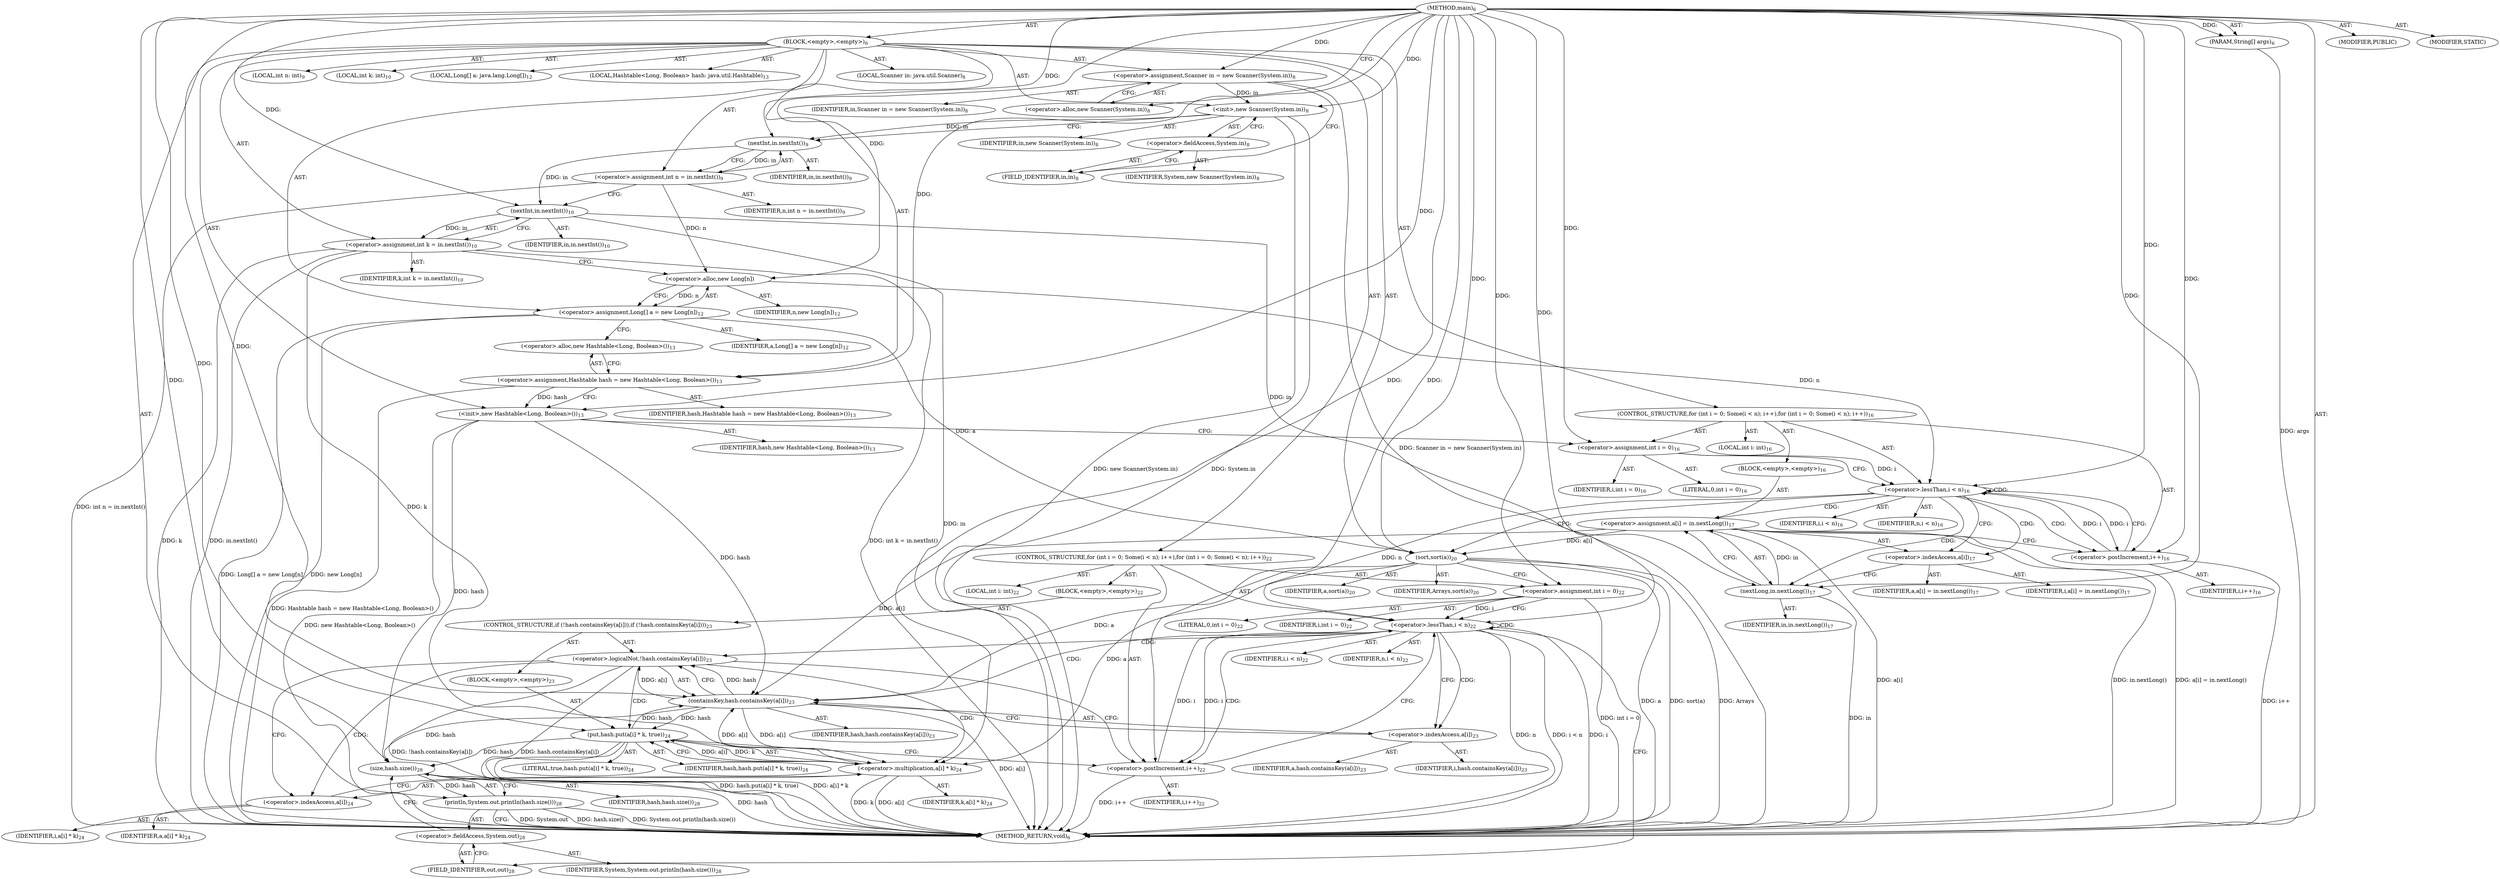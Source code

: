 digraph "main" {  
"21" [label = <(METHOD,main)<SUB>6</SUB>> ]
"22" [label = <(PARAM,String[] args)<SUB>6</SUB>> ]
"23" [label = <(BLOCK,&lt;empty&gt;,&lt;empty&gt;)<SUB>6</SUB>> ]
"4" [label = <(LOCAL,Scanner in: java.util.Scanner)<SUB>8</SUB>> ]
"24" [label = <(&lt;operator&gt;.assignment,Scanner in = new Scanner(System.in))<SUB>8</SUB>> ]
"25" [label = <(IDENTIFIER,in,Scanner in = new Scanner(System.in))<SUB>8</SUB>> ]
"26" [label = <(&lt;operator&gt;.alloc,new Scanner(System.in))<SUB>8</SUB>> ]
"27" [label = <(&lt;init&gt;,new Scanner(System.in))<SUB>8</SUB>> ]
"3" [label = <(IDENTIFIER,in,new Scanner(System.in))<SUB>8</SUB>> ]
"28" [label = <(&lt;operator&gt;.fieldAccess,System.in)<SUB>8</SUB>> ]
"29" [label = <(IDENTIFIER,System,new Scanner(System.in))<SUB>8</SUB>> ]
"30" [label = <(FIELD_IDENTIFIER,in,in)<SUB>8</SUB>> ]
"31" [label = <(LOCAL,int n: int)<SUB>9</SUB>> ]
"32" [label = <(&lt;operator&gt;.assignment,int n = in.nextInt())<SUB>9</SUB>> ]
"33" [label = <(IDENTIFIER,n,int n = in.nextInt())<SUB>9</SUB>> ]
"34" [label = <(nextInt,in.nextInt())<SUB>9</SUB>> ]
"35" [label = <(IDENTIFIER,in,in.nextInt())<SUB>9</SUB>> ]
"36" [label = <(LOCAL,int k: int)<SUB>10</SUB>> ]
"37" [label = <(&lt;operator&gt;.assignment,int k = in.nextInt())<SUB>10</SUB>> ]
"38" [label = <(IDENTIFIER,k,int k = in.nextInt())<SUB>10</SUB>> ]
"39" [label = <(nextInt,in.nextInt())<SUB>10</SUB>> ]
"40" [label = <(IDENTIFIER,in,in.nextInt())<SUB>10</SUB>> ]
"41" [label = <(LOCAL,Long[] a: java.lang.Long[])<SUB>12</SUB>> ]
"42" [label = <(&lt;operator&gt;.assignment,Long[] a = new Long[n])<SUB>12</SUB>> ]
"43" [label = <(IDENTIFIER,a,Long[] a = new Long[n])<SUB>12</SUB>> ]
"44" [label = <(&lt;operator&gt;.alloc,new Long[n])> ]
"45" [label = <(IDENTIFIER,n,new Long[n])<SUB>12</SUB>> ]
"6" [label = <(LOCAL,Hashtable&lt;Long, Boolean&gt; hash: java.util.Hashtable)<SUB>13</SUB>> ]
"46" [label = <(&lt;operator&gt;.assignment,Hashtable hash = new Hashtable&lt;Long, Boolean&gt;())<SUB>13</SUB>> ]
"47" [label = <(IDENTIFIER,hash,Hashtable hash = new Hashtable&lt;Long, Boolean&gt;())<SUB>13</SUB>> ]
"48" [label = <(&lt;operator&gt;.alloc,new Hashtable&lt;Long, Boolean&gt;())<SUB>13</SUB>> ]
"49" [label = <(&lt;init&gt;,new Hashtable&lt;Long, Boolean&gt;())<SUB>13</SUB>> ]
"5" [label = <(IDENTIFIER,hash,new Hashtable&lt;Long, Boolean&gt;())<SUB>13</SUB>> ]
"50" [label = <(CONTROL_STRUCTURE,for (int i = 0; Some(i &lt; n); i++),for (int i = 0; Some(i &lt; n); i++))<SUB>16</SUB>> ]
"51" [label = <(LOCAL,int i: int)<SUB>16</SUB>> ]
"52" [label = <(&lt;operator&gt;.assignment,int i = 0)<SUB>16</SUB>> ]
"53" [label = <(IDENTIFIER,i,int i = 0)<SUB>16</SUB>> ]
"54" [label = <(LITERAL,0,int i = 0)<SUB>16</SUB>> ]
"55" [label = <(&lt;operator&gt;.lessThan,i &lt; n)<SUB>16</SUB>> ]
"56" [label = <(IDENTIFIER,i,i &lt; n)<SUB>16</SUB>> ]
"57" [label = <(IDENTIFIER,n,i &lt; n)<SUB>16</SUB>> ]
"58" [label = <(&lt;operator&gt;.postIncrement,i++)<SUB>16</SUB>> ]
"59" [label = <(IDENTIFIER,i,i++)<SUB>16</SUB>> ]
"60" [label = <(BLOCK,&lt;empty&gt;,&lt;empty&gt;)<SUB>16</SUB>> ]
"61" [label = <(&lt;operator&gt;.assignment,a[i] = in.nextLong())<SUB>17</SUB>> ]
"62" [label = <(&lt;operator&gt;.indexAccess,a[i])<SUB>17</SUB>> ]
"63" [label = <(IDENTIFIER,a,a[i] = in.nextLong())<SUB>17</SUB>> ]
"64" [label = <(IDENTIFIER,i,a[i] = in.nextLong())<SUB>17</SUB>> ]
"65" [label = <(nextLong,in.nextLong())<SUB>17</SUB>> ]
"66" [label = <(IDENTIFIER,in,in.nextLong())<SUB>17</SUB>> ]
"67" [label = <(sort,sort(a))<SUB>20</SUB>> ]
"68" [label = <(IDENTIFIER,Arrays,sort(a))<SUB>20</SUB>> ]
"69" [label = <(IDENTIFIER,a,sort(a))<SUB>20</SUB>> ]
"70" [label = <(CONTROL_STRUCTURE,for (int i = 0; Some(i &lt; n); i++),for (int i = 0; Some(i &lt; n); i++))<SUB>22</SUB>> ]
"71" [label = <(LOCAL,int i: int)<SUB>22</SUB>> ]
"72" [label = <(&lt;operator&gt;.assignment,int i = 0)<SUB>22</SUB>> ]
"73" [label = <(IDENTIFIER,i,int i = 0)<SUB>22</SUB>> ]
"74" [label = <(LITERAL,0,int i = 0)<SUB>22</SUB>> ]
"75" [label = <(&lt;operator&gt;.lessThan,i &lt; n)<SUB>22</SUB>> ]
"76" [label = <(IDENTIFIER,i,i &lt; n)<SUB>22</SUB>> ]
"77" [label = <(IDENTIFIER,n,i &lt; n)<SUB>22</SUB>> ]
"78" [label = <(&lt;operator&gt;.postIncrement,i++)<SUB>22</SUB>> ]
"79" [label = <(IDENTIFIER,i,i++)<SUB>22</SUB>> ]
"80" [label = <(BLOCK,&lt;empty&gt;,&lt;empty&gt;)<SUB>22</SUB>> ]
"81" [label = <(CONTROL_STRUCTURE,if (!hash.containsKey(a[i])),if (!hash.containsKey(a[i])))<SUB>23</SUB>> ]
"82" [label = <(&lt;operator&gt;.logicalNot,!hash.containsKey(a[i]))<SUB>23</SUB>> ]
"83" [label = <(containsKey,hash.containsKey(a[i]))<SUB>23</SUB>> ]
"84" [label = <(IDENTIFIER,hash,hash.containsKey(a[i]))<SUB>23</SUB>> ]
"85" [label = <(&lt;operator&gt;.indexAccess,a[i])<SUB>23</SUB>> ]
"86" [label = <(IDENTIFIER,a,hash.containsKey(a[i]))<SUB>23</SUB>> ]
"87" [label = <(IDENTIFIER,i,hash.containsKey(a[i]))<SUB>23</SUB>> ]
"88" [label = <(BLOCK,&lt;empty&gt;,&lt;empty&gt;)<SUB>23</SUB>> ]
"89" [label = <(put,hash.put(a[i] * k, true))<SUB>24</SUB>> ]
"90" [label = <(IDENTIFIER,hash,hash.put(a[i] * k, true))<SUB>24</SUB>> ]
"91" [label = <(&lt;operator&gt;.multiplication,a[i] * k)<SUB>24</SUB>> ]
"92" [label = <(&lt;operator&gt;.indexAccess,a[i])<SUB>24</SUB>> ]
"93" [label = <(IDENTIFIER,a,a[i] * k)<SUB>24</SUB>> ]
"94" [label = <(IDENTIFIER,i,a[i] * k)<SUB>24</SUB>> ]
"95" [label = <(IDENTIFIER,k,a[i] * k)<SUB>24</SUB>> ]
"96" [label = <(LITERAL,true,hash.put(a[i] * k, true))<SUB>24</SUB>> ]
"97" [label = <(println,System.out.println(hash.size()))<SUB>28</SUB>> ]
"98" [label = <(&lt;operator&gt;.fieldAccess,System.out)<SUB>28</SUB>> ]
"99" [label = <(IDENTIFIER,System,System.out.println(hash.size()))<SUB>28</SUB>> ]
"100" [label = <(FIELD_IDENTIFIER,out,out)<SUB>28</SUB>> ]
"101" [label = <(size,hash.size())<SUB>28</SUB>> ]
"102" [label = <(IDENTIFIER,hash,hash.size())<SUB>28</SUB>> ]
"103" [label = <(MODIFIER,PUBLIC)> ]
"104" [label = <(MODIFIER,STATIC)> ]
"105" [label = <(METHOD_RETURN,void)<SUB>6</SUB>> ]
  "21" -> "22"  [ label = "AST: "] 
  "21" -> "23"  [ label = "AST: "] 
  "21" -> "103"  [ label = "AST: "] 
  "21" -> "104"  [ label = "AST: "] 
  "21" -> "105"  [ label = "AST: "] 
  "23" -> "4"  [ label = "AST: "] 
  "23" -> "24"  [ label = "AST: "] 
  "23" -> "27"  [ label = "AST: "] 
  "23" -> "31"  [ label = "AST: "] 
  "23" -> "32"  [ label = "AST: "] 
  "23" -> "36"  [ label = "AST: "] 
  "23" -> "37"  [ label = "AST: "] 
  "23" -> "41"  [ label = "AST: "] 
  "23" -> "42"  [ label = "AST: "] 
  "23" -> "6"  [ label = "AST: "] 
  "23" -> "46"  [ label = "AST: "] 
  "23" -> "49"  [ label = "AST: "] 
  "23" -> "50"  [ label = "AST: "] 
  "23" -> "67"  [ label = "AST: "] 
  "23" -> "70"  [ label = "AST: "] 
  "23" -> "97"  [ label = "AST: "] 
  "24" -> "25"  [ label = "AST: "] 
  "24" -> "26"  [ label = "AST: "] 
  "27" -> "3"  [ label = "AST: "] 
  "27" -> "28"  [ label = "AST: "] 
  "28" -> "29"  [ label = "AST: "] 
  "28" -> "30"  [ label = "AST: "] 
  "32" -> "33"  [ label = "AST: "] 
  "32" -> "34"  [ label = "AST: "] 
  "34" -> "35"  [ label = "AST: "] 
  "37" -> "38"  [ label = "AST: "] 
  "37" -> "39"  [ label = "AST: "] 
  "39" -> "40"  [ label = "AST: "] 
  "42" -> "43"  [ label = "AST: "] 
  "42" -> "44"  [ label = "AST: "] 
  "44" -> "45"  [ label = "AST: "] 
  "46" -> "47"  [ label = "AST: "] 
  "46" -> "48"  [ label = "AST: "] 
  "49" -> "5"  [ label = "AST: "] 
  "50" -> "51"  [ label = "AST: "] 
  "50" -> "52"  [ label = "AST: "] 
  "50" -> "55"  [ label = "AST: "] 
  "50" -> "58"  [ label = "AST: "] 
  "50" -> "60"  [ label = "AST: "] 
  "52" -> "53"  [ label = "AST: "] 
  "52" -> "54"  [ label = "AST: "] 
  "55" -> "56"  [ label = "AST: "] 
  "55" -> "57"  [ label = "AST: "] 
  "58" -> "59"  [ label = "AST: "] 
  "60" -> "61"  [ label = "AST: "] 
  "61" -> "62"  [ label = "AST: "] 
  "61" -> "65"  [ label = "AST: "] 
  "62" -> "63"  [ label = "AST: "] 
  "62" -> "64"  [ label = "AST: "] 
  "65" -> "66"  [ label = "AST: "] 
  "67" -> "68"  [ label = "AST: "] 
  "67" -> "69"  [ label = "AST: "] 
  "70" -> "71"  [ label = "AST: "] 
  "70" -> "72"  [ label = "AST: "] 
  "70" -> "75"  [ label = "AST: "] 
  "70" -> "78"  [ label = "AST: "] 
  "70" -> "80"  [ label = "AST: "] 
  "72" -> "73"  [ label = "AST: "] 
  "72" -> "74"  [ label = "AST: "] 
  "75" -> "76"  [ label = "AST: "] 
  "75" -> "77"  [ label = "AST: "] 
  "78" -> "79"  [ label = "AST: "] 
  "80" -> "81"  [ label = "AST: "] 
  "81" -> "82"  [ label = "AST: "] 
  "81" -> "88"  [ label = "AST: "] 
  "82" -> "83"  [ label = "AST: "] 
  "83" -> "84"  [ label = "AST: "] 
  "83" -> "85"  [ label = "AST: "] 
  "85" -> "86"  [ label = "AST: "] 
  "85" -> "87"  [ label = "AST: "] 
  "88" -> "89"  [ label = "AST: "] 
  "89" -> "90"  [ label = "AST: "] 
  "89" -> "91"  [ label = "AST: "] 
  "89" -> "96"  [ label = "AST: "] 
  "91" -> "92"  [ label = "AST: "] 
  "91" -> "95"  [ label = "AST: "] 
  "92" -> "93"  [ label = "AST: "] 
  "92" -> "94"  [ label = "AST: "] 
  "97" -> "98"  [ label = "AST: "] 
  "97" -> "101"  [ label = "AST: "] 
  "98" -> "99"  [ label = "AST: "] 
  "98" -> "100"  [ label = "AST: "] 
  "101" -> "102"  [ label = "AST: "] 
  "24" -> "30"  [ label = "CFG: "] 
  "27" -> "34"  [ label = "CFG: "] 
  "32" -> "39"  [ label = "CFG: "] 
  "37" -> "44"  [ label = "CFG: "] 
  "42" -> "48"  [ label = "CFG: "] 
  "46" -> "49"  [ label = "CFG: "] 
  "49" -> "52"  [ label = "CFG: "] 
  "67" -> "72"  [ label = "CFG: "] 
  "97" -> "105"  [ label = "CFG: "] 
  "26" -> "24"  [ label = "CFG: "] 
  "28" -> "27"  [ label = "CFG: "] 
  "34" -> "32"  [ label = "CFG: "] 
  "39" -> "37"  [ label = "CFG: "] 
  "44" -> "42"  [ label = "CFG: "] 
  "48" -> "46"  [ label = "CFG: "] 
  "52" -> "55"  [ label = "CFG: "] 
  "55" -> "62"  [ label = "CFG: "] 
  "55" -> "67"  [ label = "CFG: "] 
  "58" -> "55"  [ label = "CFG: "] 
  "72" -> "75"  [ label = "CFG: "] 
  "75" -> "85"  [ label = "CFG: "] 
  "75" -> "100"  [ label = "CFG: "] 
  "78" -> "75"  [ label = "CFG: "] 
  "98" -> "101"  [ label = "CFG: "] 
  "101" -> "97"  [ label = "CFG: "] 
  "30" -> "28"  [ label = "CFG: "] 
  "61" -> "58"  [ label = "CFG: "] 
  "100" -> "98"  [ label = "CFG: "] 
  "62" -> "65"  [ label = "CFG: "] 
  "65" -> "61"  [ label = "CFG: "] 
  "82" -> "92"  [ label = "CFG: "] 
  "82" -> "78"  [ label = "CFG: "] 
  "83" -> "82"  [ label = "CFG: "] 
  "89" -> "78"  [ label = "CFG: "] 
  "85" -> "83"  [ label = "CFG: "] 
  "91" -> "89"  [ label = "CFG: "] 
  "92" -> "91"  [ label = "CFG: "] 
  "21" -> "26"  [ label = "CFG: "] 
  "22" -> "105"  [ label = "DDG: args"] 
  "24" -> "105"  [ label = "DDG: Scanner in = new Scanner(System.in)"] 
  "27" -> "105"  [ label = "DDG: System.in"] 
  "27" -> "105"  [ label = "DDG: new Scanner(System.in)"] 
  "32" -> "105"  [ label = "DDG: int n = in.nextInt()"] 
  "37" -> "105"  [ label = "DDG: k"] 
  "39" -> "105"  [ label = "DDG: in"] 
  "37" -> "105"  [ label = "DDG: in.nextInt()"] 
  "37" -> "105"  [ label = "DDG: int k = in.nextInt()"] 
  "42" -> "105"  [ label = "DDG: new Long[n]"] 
  "42" -> "105"  [ label = "DDG: Long[] a = new Long[n]"] 
  "46" -> "105"  [ label = "DDG: Hashtable hash = new Hashtable&lt;Long, Boolean&gt;()"] 
  "49" -> "105"  [ label = "DDG: new Hashtable&lt;Long, Boolean&gt;()"] 
  "67" -> "105"  [ label = "DDG: a"] 
  "67" -> "105"  [ label = "DDG: sort(a)"] 
  "72" -> "105"  [ label = "DDG: int i = 0"] 
  "75" -> "105"  [ label = "DDG: i"] 
  "75" -> "105"  [ label = "DDG: n"] 
  "75" -> "105"  [ label = "DDG: i &lt; n"] 
  "97" -> "105"  [ label = "DDG: System.out"] 
  "101" -> "105"  [ label = "DDG: hash"] 
  "97" -> "105"  [ label = "DDG: hash.size()"] 
  "97" -> "105"  [ label = "DDG: System.out.println(hash.size())"] 
  "83" -> "105"  [ label = "DDG: a[i]"] 
  "82" -> "105"  [ label = "DDG: hash.containsKey(a[i])"] 
  "82" -> "105"  [ label = "DDG: !hash.containsKey(a[i])"] 
  "91" -> "105"  [ label = "DDG: a[i]"] 
  "91" -> "105"  [ label = "DDG: k"] 
  "89" -> "105"  [ label = "DDG: a[i] * k"] 
  "89" -> "105"  [ label = "DDG: hash.put(a[i] * k, true)"] 
  "78" -> "105"  [ label = "DDG: i++"] 
  "61" -> "105"  [ label = "DDG: a[i]"] 
  "65" -> "105"  [ label = "DDG: in"] 
  "61" -> "105"  [ label = "DDG: in.nextLong()"] 
  "61" -> "105"  [ label = "DDG: a[i] = in.nextLong()"] 
  "58" -> "105"  [ label = "DDG: i++"] 
  "67" -> "105"  [ label = "DDG: Arrays"] 
  "21" -> "22"  [ label = "DDG: "] 
  "21" -> "24"  [ label = "DDG: "] 
  "34" -> "32"  [ label = "DDG: in"] 
  "39" -> "37"  [ label = "DDG: in"] 
  "44" -> "42"  [ label = "DDG: n"] 
  "21" -> "46"  [ label = "DDG: "] 
  "24" -> "27"  [ label = "DDG: in"] 
  "21" -> "27"  [ label = "DDG: "] 
  "46" -> "49"  [ label = "DDG: hash"] 
  "21" -> "49"  [ label = "DDG: "] 
  "21" -> "52"  [ label = "DDG: "] 
  "21" -> "67"  [ label = "DDG: "] 
  "42" -> "67"  [ label = "DDG: a"] 
  "61" -> "67"  [ label = "DDG: a[i]"] 
  "21" -> "72"  [ label = "DDG: "] 
  "101" -> "97"  [ label = "DDG: hash"] 
  "27" -> "34"  [ label = "DDG: in"] 
  "21" -> "34"  [ label = "DDG: "] 
  "34" -> "39"  [ label = "DDG: in"] 
  "21" -> "39"  [ label = "DDG: "] 
  "32" -> "44"  [ label = "DDG: n"] 
  "21" -> "44"  [ label = "DDG: "] 
  "52" -> "55"  [ label = "DDG: i"] 
  "58" -> "55"  [ label = "DDG: i"] 
  "21" -> "55"  [ label = "DDG: "] 
  "44" -> "55"  [ label = "DDG: n"] 
  "55" -> "58"  [ label = "DDG: i"] 
  "21" -> "58"  [ label = "DDG: "] 
  "65" -> "61"  [ label = "DDG: in"] 
  "72" -> "75"  [ label = "DDG: i"] 
  "78" -> "75"  [ label = "DDG: i"] 
  "21" -> "75"  [ label = "DDG: "] 
  "55" -> "75"  [ label = "DDG: n"] 
  "75" -> "78"  [ label = "DDG: i"] 
  "21" -> "78"  [ label = "DDG: "] 
  "49" -> "101"  [ label = "DDG: hash"] 
  "83" -> "101"  [ label = "DDG: hash"] 
  "89" -> "101"  [ label = "DDG: hash"] 
  "21" -> "101"  [ label = "DDG: "] 
  "39" -> "65"  [ label = "DDG: in"] 
  "21" -> "65"  [ label = "DDG: "] 
  "83" -> "82"  [ label = "DDG: hash"] 
  "83" -> "82"  [ label = "DDG: a[i]"] 
  "49" -> "83"  [ label = "DDG: hash"] 
  "89" -> "83"  [ label = "DDG: hash"] 
  "21" -> "83"  [ label = "DDG: "] 
  "67" -> "83"  [ label = "DDG: a"] 
  "91" -> "83"  [ label = "DDG: a[i]"] 
  "61" -> "83"  [ label = "DDG: a[i]"] 
  "83" -> "89"  [ label = "DDG: hash"] 
  "21" -> "89"  [ label = "DDG: "] 
  "91" -> "89"  [ label = "DDG: a[i]"] 
  "91" -> "89"  [ label = "DDG: k"] 
  "67" -> "91"  [ label = "DDG: a"] 
  "83" -> "91"  [ label = "DDG: a[i]"] 
  "37" -> "91"  [ label = "DDG: k"] 
  "21" -> "91"  [ label = "DDG: "] 
  "55" -> "58"  [ label = "CDG: "] 
  "55" -> "61"  [ label = "CDG: "] 
  "55" -> "65"  [ label = "CDG: "] 
  "55" -> "55"  [ label = "CDG: "] 
  "55" -> "62"  [ label = "CDG: "] 
  "75" -> "83"  [ label = "CDG: "] 
  "75" -> "75"  [ label = "CDG: "] 
  "75" -> "85"  [ label = "CDG: "] 
  "75" -> "82"  [ label = "CDG: "] 
  "75" -> "78"  [ label = "CDG: "] 
  "82" -> "89"  [ label = "CDG: "] 
  "82" -> "92"  [ label = "CDG: "] 
  "82" -> "91"  [ label = "CDG: "] 
}
